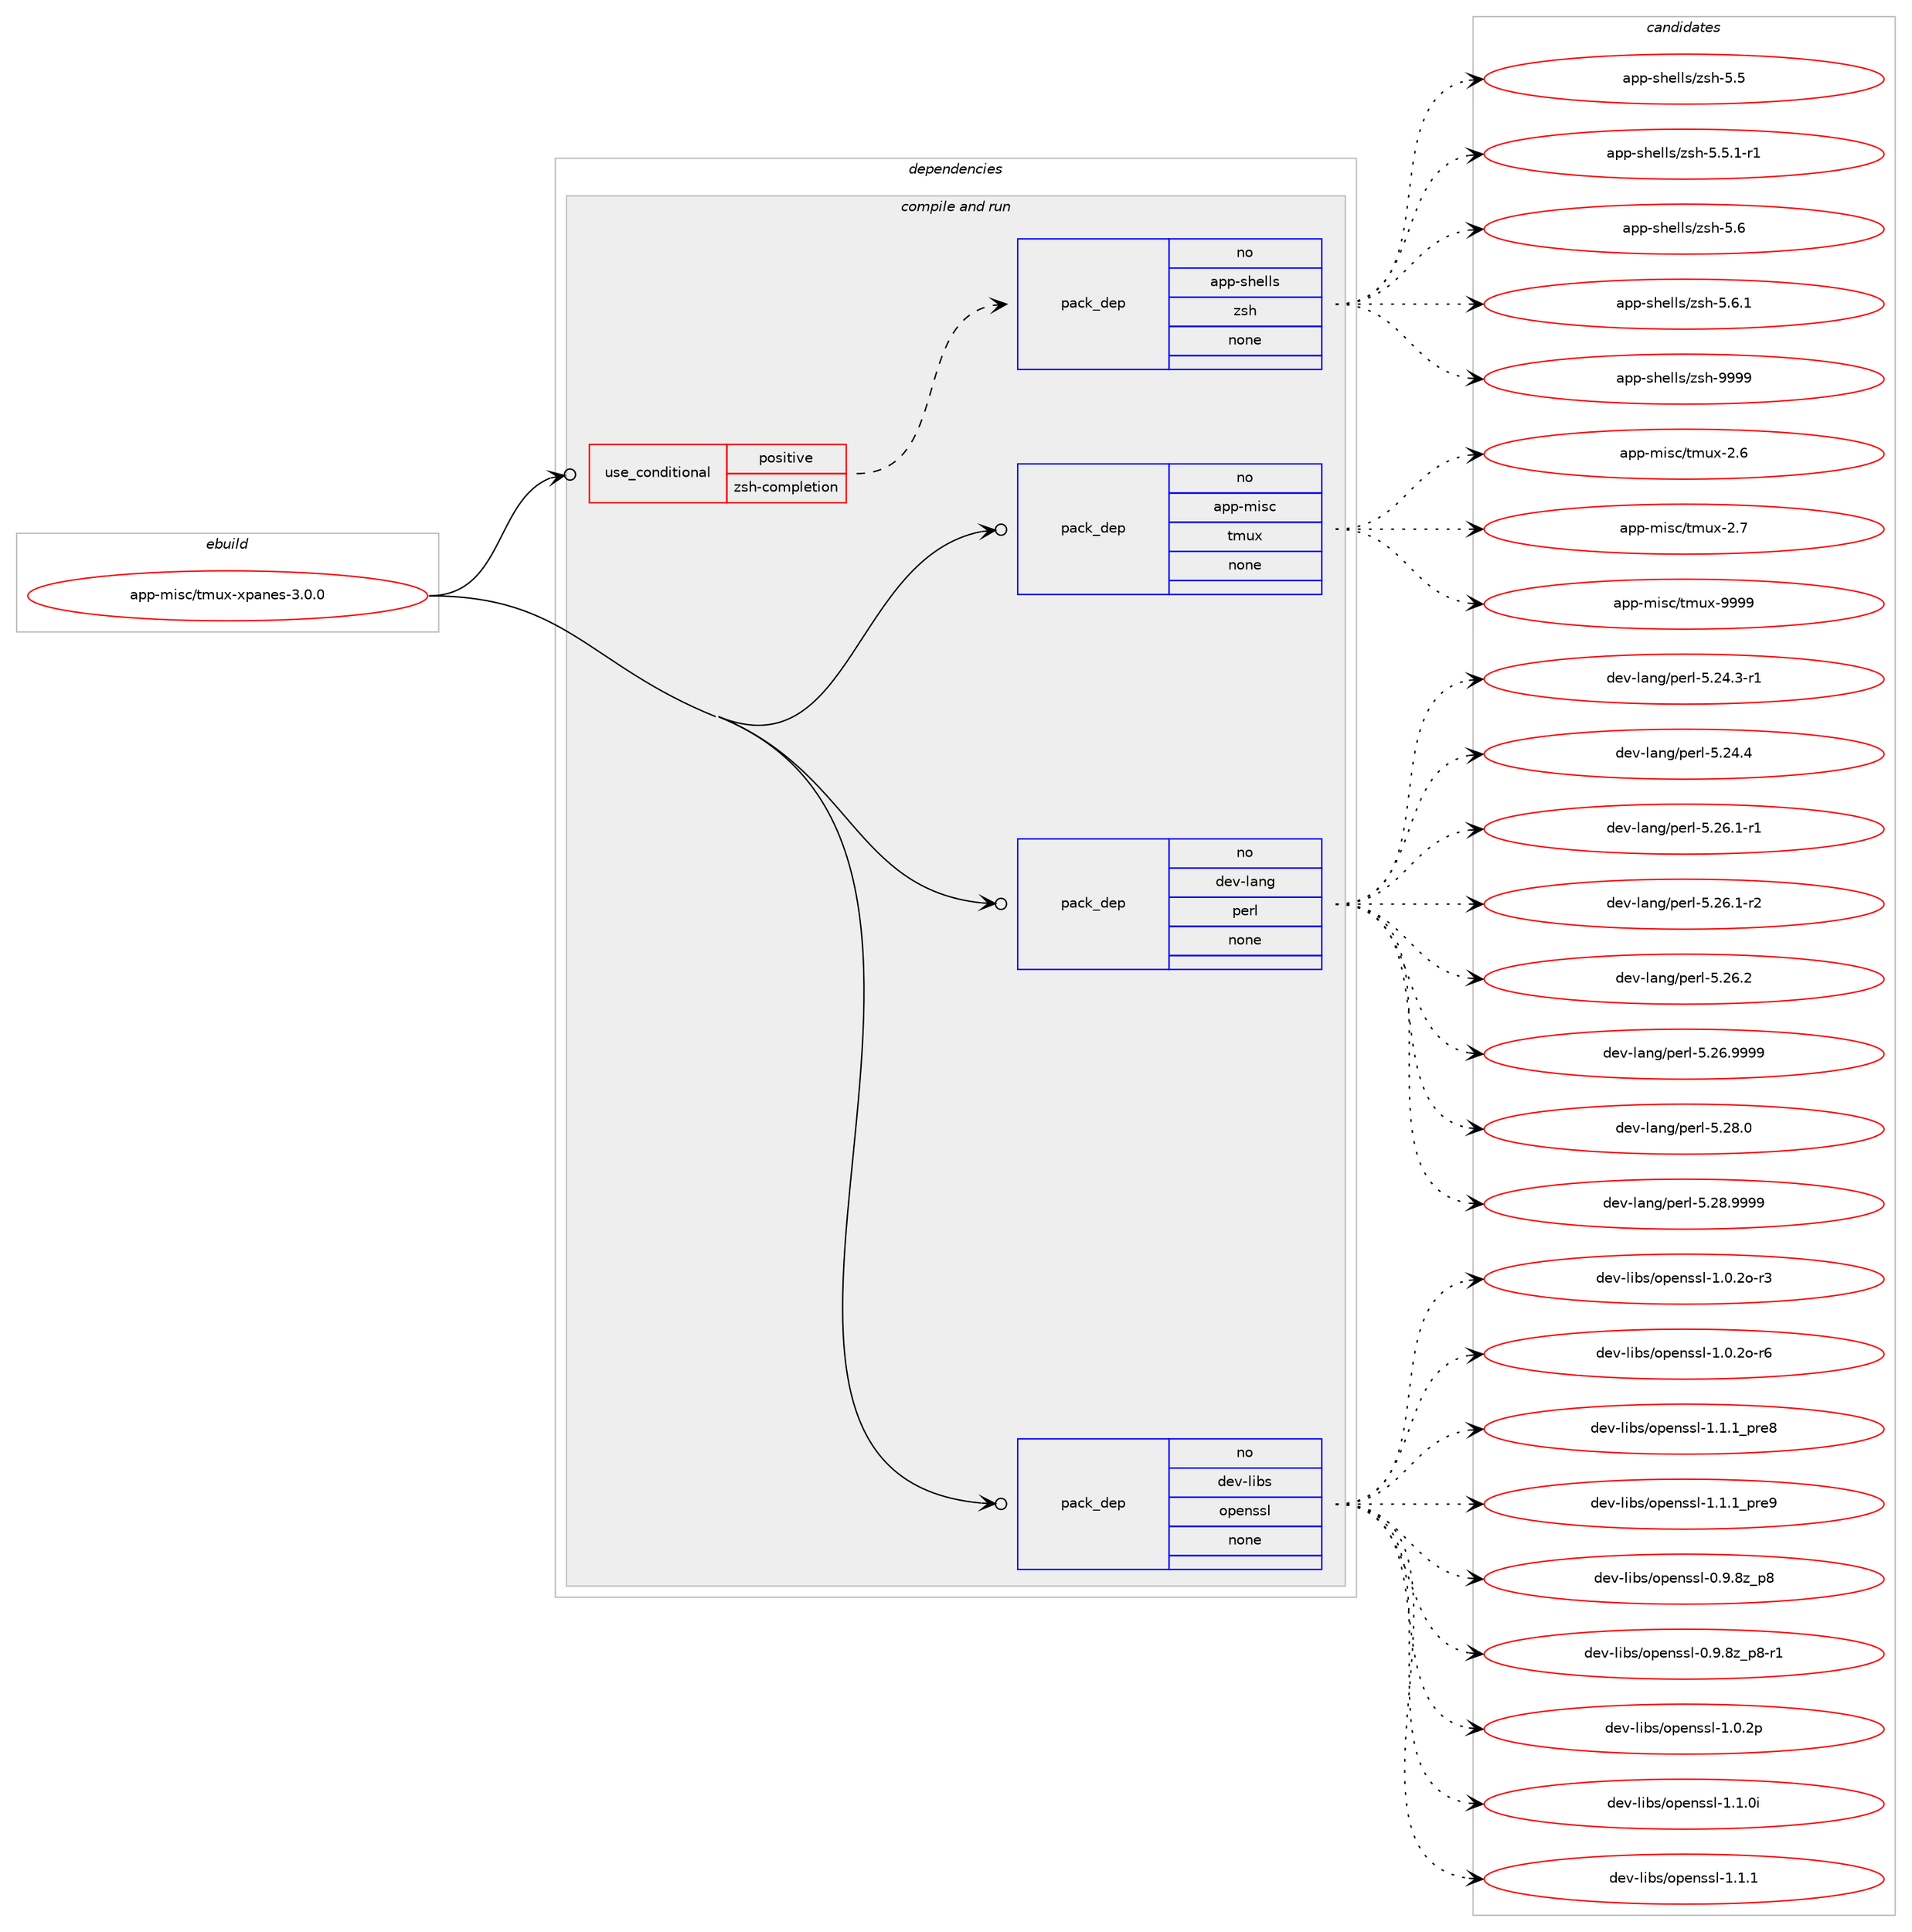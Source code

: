 digraph prolog {

# *************
# Graph options
# *************

newrank=true;
concentrate=true;
compound=true;
graph [rankdir=LR,fontname=Helvetica,fontsize=10,ranksep=1.5];#, ranksep=2.5, nodesep=0.2];
edge  [arrowhead=vee];
node  [fontname=Helvetica,fontsize=10];

# **********
# The ebuild
# **********

subgraph cluster_leftcol {
color=gray;
rank=same;
label=<<i>ebuild</i>>;
id [label="app-misc/tmux-xpanes-3.0.0", color=red, width=4, href="../app-misc/tmux-xpanes-3.0.0.svg"];
}

# ****************
# The dependencies
# ****************

subgraph cluster_midcol {
color=gray;
label=<<i>dependencies</i>>;
subgraph cluster_compile {
fillcolor="#eeeeee";
style=filled;
label=<<i>compile</i>>;
}
subgraph cluster_compileandrun {
fillcolor="#eeeeee";
style=filled;
label=<<i>compile and run</i>>;
subgraph cond298 {
dependency967 [label=<<TABLE BORDER="0" CELLBORDER="1" CELLSPACING="0" CELLPADDING="4"><TR><TD ROWSPAN="3" CELLPADDING="10">use_conditional</TD></TR><TR><TD>positive</TD></TR><TR><TD>zsh-completion</TD></TR></TABLE>>, shape=none, color=red];
subgraph pack641 {
dependency968 [label=<<TABLE BORDER="0" CELLBORDER="1" CELLSPACING="0" CELLPADDING="4" WIDTH="220"><TR><TD ROWSPAN="6" CELLPADDING="30">pack_dep</TD></TR><TR><TD WIDTH="110">no</TD></TR><TR><TD>app-shells</TD></TR><TR><TD>zsh</TD></TR><TR><TD>none</TD></TR><TR><TD></TD></TR></TABLE>>, shape=none, color=blue];
}
dependency967:e -> dependency968:w [weight=20,style="dashed",arrowhead="vee"];
}
id:e -> dependency967:w [weight=20,style="solid",arrowhead="odotvee"];
subgraph pack642 {
dependency969 [label=<<TABLE BORDER="0" CELLBORDER="1" CELLSPACING="0" CELLPADDING="4" WIDTH="220"><TR><TD ROWSPAN="6" CELLPADDING="30">pack_dep</TD></TR><TR><TD WIDTH="110">no</TD></TR><TR><TD>app-misc</TD></TR><TR><TD>tmux</TD></TR><TR><TD>none</TD></TR><TR><TD></TD></TR></TABLE>>, shape=none, color=blue];
}
id:e -> dependency969:w [weight=20,style="solid",arrowhead="odotvee"];
subgraph pack643 {
dependency970 [label=<<TABLE BORDER="0" CELLBORDER="1" CELLSPACING="0" CELLPADDING="4" WIDTH="220"><TR><TD ROWSPAN="6" CELLPADDING="30">pack_dep</TD></TR><TR><TD WIDTH="110">no</TD></TR><TR><TD>dev-lang</TD></TR><TR><TD>perl</TD></TR><TR><TD>none</TD></TR><TR><TD></TD></TR></TABLE>>, shape=none, color=blue];
}
id:e -> dependency970:w [weight=20,style="solid",arrowhead="odotvee"];
subgraph pack644 {
dependency971 [label=<<TABLE BORDER="0" CELLBORDER="1" CELLSPACING="0" CELLPADDING="4" WIDTH="220"><TR><TD ROWSPAN="6" CELLPADDING="30">pack_dep</TD></TR><TR><TD WIDTH="110">no</TD></TR><TR><TD>dev-libs</TD></TR><TR><TD>openssl</TD></TR><TR><TD>none</TD></TR><TR><TD></TD></TR></TABLE>>, shape=none, color=blue];
}
id:e -> dependency971:w [weight=20,style="solid",arrowhead="odotvee"];
}
subgraph cluster_run {
fillcolor="#eeeeee";
style=filled;
label=<<i>run</i>>;
}
}

# **************
# The candidates
# **************

subgraph cluster_choices {
rank=same;
color=gray;
label=<<i>candidates</i>>;

subgraph choice641 {
color=black;
nodesep=1;
choice97112112451151041011081081154712211510445534653 [label="app-shells/zsh-5.5", color=red, width=4,href="../app-shells/zsh-5.5.svg"];
choice9711211245115104101108108115471221151044553465346494511449 [label="app-shells/zsh-5.5.1-r1", color=red, width=4,href="../app-shells/zsh-5.5.1-r1.svg"];
choice97112112451151041011081081154712211510445534654 [label="app-shells/zsh-5.6", color=red, width=4,href="../app-shells/zsh-5.6.svg"];
choice971121124511510410110810811547122115104455346544649 [label="app-shells/zsh-5.6.1", color=red, width=4,href="../app-shells/zsh-5.6.1.svg"];
choice9711211245115104101108108115471221151044557575757 [label="app-shells/zsh-9999", color=red, width=4,href="../app-shells/zsh-9999.svg"];
dependency968:e -> choice97112112451151041011081081154712211510445534653:w [style=dotted,weight="100"];
dependency968:e -> choice9711211245115104101108108115471221151044553465346494511449:w [style=dotted,weight="100"];
dependency968:e -> choice97112112451151041011081081154712211510445534654:w [style=dotted,weight="100"];
dependency968:e -> choice971121124511510410110810811547122115104455346544649:w [style=dotted,weight="100"];
dependency968:e -> choice9711211245115104101108108115471221151044557575757:w [style=dotted,weight="100"];
}
subgraph choice642 {
color=black;
nodesep=1;
choice9711211245109105115994711610911712045504654 [label="app-misc/tmux-2.6", color=red, width=4,href="../app-misc/tmux-2.6.svg"];
choice9711211245109105115994711610911712045504655 [label="app-misc/tmux-2.7", color=red, width=4,href="../app-misc/tmux-2.7.svg"];
choice971121124510910511599471161091171204557575757 [label="app-misc/tmux-9999", color=red, width=4,href="../app-misc/tmux-9999.svg"];
dependency969:e -> choice9711211245109105115994711610911712045504654:w [style=dotted,weight="100"];
dependency969:e -> choice9711211245109105115994711610911712045504655:w [style=dotted,weight="100"];
dependency969:e -> choice971121124510910511599471161091171204557575757:w [style=dotted,weight="100"];
}
subgraph choice643 {
color=black;
nodesep=1;
choice100101118451089711010347112101114108455346505246514511449 [label="dev-lang/perl-5.24.3-r1", color=red, width=4,href="../dev-lang/perl-5.24.3-r1.svg"];
choice10010111845108971101034711210111410845534650524652 [label="dev-lang/perl-5.24.4", color=red, width=4,href="../dev-lang/perl-5.24.4.svg"];
choice100101118451089711010347112101114108455346505446494511449 [label="dev-lang/perl-5.26.1-r1", color=red, width=4,href="../dev-lang/perl-5.26.1-r1.svg"];
choice100101118451089711010347112101114108455346505446494511450 [label="dev-lang/perl-5.26.1-r2", color=red, width=4,href="../dev-lang/perl-5.26.1-r2.svg"];
choice10010111845108971101034711210111410845534650544650 [label="dev-lang/perl-5.26.2", color=red, width=4,href="../dev-lang/perl-5.26.2.svg"];
choice10010111845108971101034711210111410845534650544657575757 [label="dev-lang/perl-5.26.9999", color=red, width=4,href="../dev-lang/perl-5.26.9999.svg"];
choice10010111845108971101034711210111410845534650564648 [label="dev-lang/perl-5.28.0", color=red, width=4,href="../dev-lang/perl-5.28.0.svg"];
choice10010111845108971101034711210111410845534650564657575757 [label="dev-lang/perl-5.28.9999", color=red, width=4,href="../dev-lang/perl-5.28.9999.svg"];
dependency970:e -> choice100101118451089711010347112101114108455346505246514511449:w [style=dotted,weight="100"];
dependency970:e -> choice10010111845108971101034711210111410845534650524652:w [style=dotted,weight="100"];
dependency970:e -> choice100101118451089711010347112101114108455346505446494511449:w [style=dotted,weight="100"];
dependency970:e -> choice100101118451089711010347112101114108455346505446494511450:w [style=dotted,weight="100"];
dependency970:e -> choice10010111845108971101034711210111410845534650544650:w [style=dotted,weight="100"];
dependency970:e -> choice10010111845108971101034711210111410845534650544657575757:w [style=dotted,weight="100"];
dependency970:e -> choice10010111845108971101034711210111410845534650564648:w [style=dotted,weight="100"];
dependency970:e -> choice10010111845108971101034711210111410845534650564657575757:w [style=dotted,weight="100"];
}
subgraph choice644 {
color=black;
nodesep=1;
choice1001011184510810598115471111121011101151151084549464846501114511451 [label="dev-libs/openssl-1.0.2o-r3", color=red, width=4,href="../dev-libs/openssl-1.0.2o-r3.svg"];
choice1001011184510810598115471111121011101151151084549464846501114511454 [label="dev-libs/openssl-1.0.2o-r6", color=red, width=4,href="../dev-libs/openssl-1.0.2o-r6.svg"];
choice1001011184510810598115471111121011101151151084549464946499511211410156 [label="dev-libs/openssl-1.1.1_pre8", color=red, width=4,href="../dev-libs/openssl-1.1.1_pre8.svg"];
choice1001011184510810598115471111121011101151151084549464946499511211410157 [label="dev-libs/openssl-1.1.1_pre9", color=red, width=4,href="../dev-libs/openssl-1.1.1_pre9.svg"];
choice1001011184510810598115471111121011101151151084548465746561229511256 [label="dev-libs/openssl-0.9.8z_p8", color=red, width=4,href="../dev-libs/openssl-0.9.8z_p8.svg"];
choice10010111845108105981154711111210111011511510845484657465612295112564511449 [label="dev-libs/openssl-0.9.8z_p8-r1", color=red, width=4,href="../dev-libs/openssl-0.9.8z_p8-r1.svg"];
choice100101118451081059811547111112101110115115108454946484650112 [label="dev-libs/openssl-1.0.2p", color=red, width=4,href="../dev-libs/openssl-1.0.2p.svg"];
choice100101118451081059811547111112101110115115108454946494648105 [label="dev-libs/openssl-1.1.0i", color=red, width=4,href="../dev-libs/openssl-1.1.0i.svg"];
choice100101118451081059811547111112101110115115108454946494649 [label="dev-libs/openssl-1.1.1", color=red, width=4,href="../dev-libs/openssl-1.1.1.svg"];
dependency971:e -> choice1001011184510810598115471111121011101151151084549464846501114511451:w [style=dotted,weight="100"];
dependency971:e -> choice1001011184510810598115471111121011101151151084549464846501114511454:w [style=dotted,weight="100"];
dependency971:e -> choice1001011184510810598115471111121011101151151084549464946499511211410156:w [style=dotted,weight="100"];
dependency971:e -> choice1001011184510810598115471111121011101151151084549464946499511211410157:w [style=dotted,weight="100"];
dependency971:e -> choice1001011184510810598115471111121011101151151084548465746561229511256:w [style=dotted,weight="100"];
dependency971:e -> choice10010111845108105981154711111210111011511510845484657465612295112564511449:w [style=dotted,weight="100"];
dependency971:e -> choice100101118451081059811547111112101110115115108454946484650112:w [style=dotted,weight="100"];
dependency971:e -> choice100101118451081059811547111112101110115115108454946494648105:w [style=dotted,weight="100"];
dependency971:e -> choice100101118451081059811547111112101110115115108454946494649:w [style=dotted,weight="100"];
}
}

}
